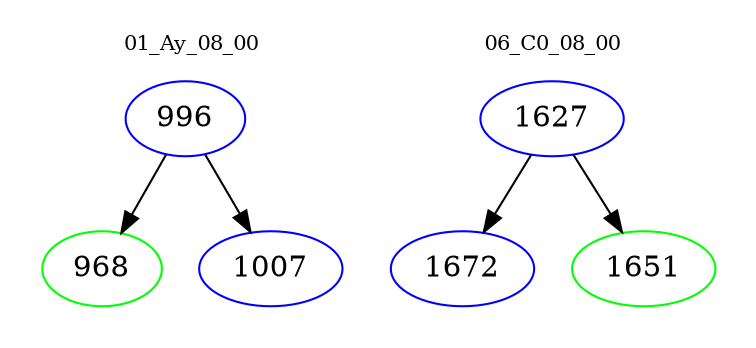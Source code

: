 digraph{
subgraph cluster_0 {
color = white
label = "01_Ay_08_00";
fontsize=10;
T0_996 [label="996", color="blue"]
T0_996 -> T0_968 [color="black"]
T0_968 [label="968", color="green"]
T0_996 -> T0_1007 [color="black"]
T0_1007 [label="1007", color="blue"]
}
subgraph cluster_1 {
color = white
label = "06_C0_08_00";
fontsize=10;
T1_1627 [label="1627", color="blue"]
T1_1627 -> T1_1672 [color="black"]
T1_1672 [label="1672", color="blue"]
T1_1627 -> T1_1651 [color="black"]
T1_1651 [label="1651", color="green"]
}
}
